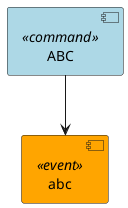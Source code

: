 @startuml
skinparam component {
	backgroundColor<<event>> Orange
	backgroundColor<<command>> LightBlue
	backgroundColor<<external>> Pink
	backgroundColor<<document>> Green
}
component C0 <<command>> [
ABC
]
component C1 <<event>> [
abc
]
C0 --> C1
@enduml
